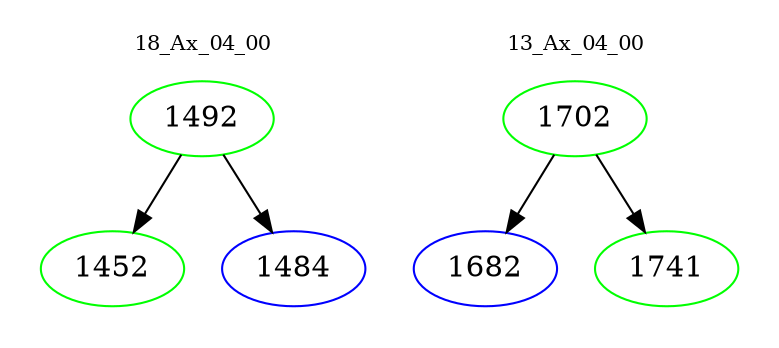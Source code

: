 digraph{
subgraph cluster_0 {
color = white
label = "18_Ax_04_00";
fontsize=10;
T0_1492 [label="1492", color="green"]
T0_1492 -> T0_1452 [color="black"]
T0_1452 [label="1452", color="green"]
T0_1492 -> T0_1484 [color="black"]
T0_1484 [label="1484", color="blue"]
}
subgraph cluster_1 {
color = white
label = "13_Ax_04_00";
fontsize=10;
T1_1702 [label="1702", color="green"]
T1_1702 -> T1_1682 [color="black"]
T1_1682 [label="1682", color="blue"]
T1_1702 -> T1_1741 [color="black"]
T1_1741 [label="1741", color="green"]
}
}
